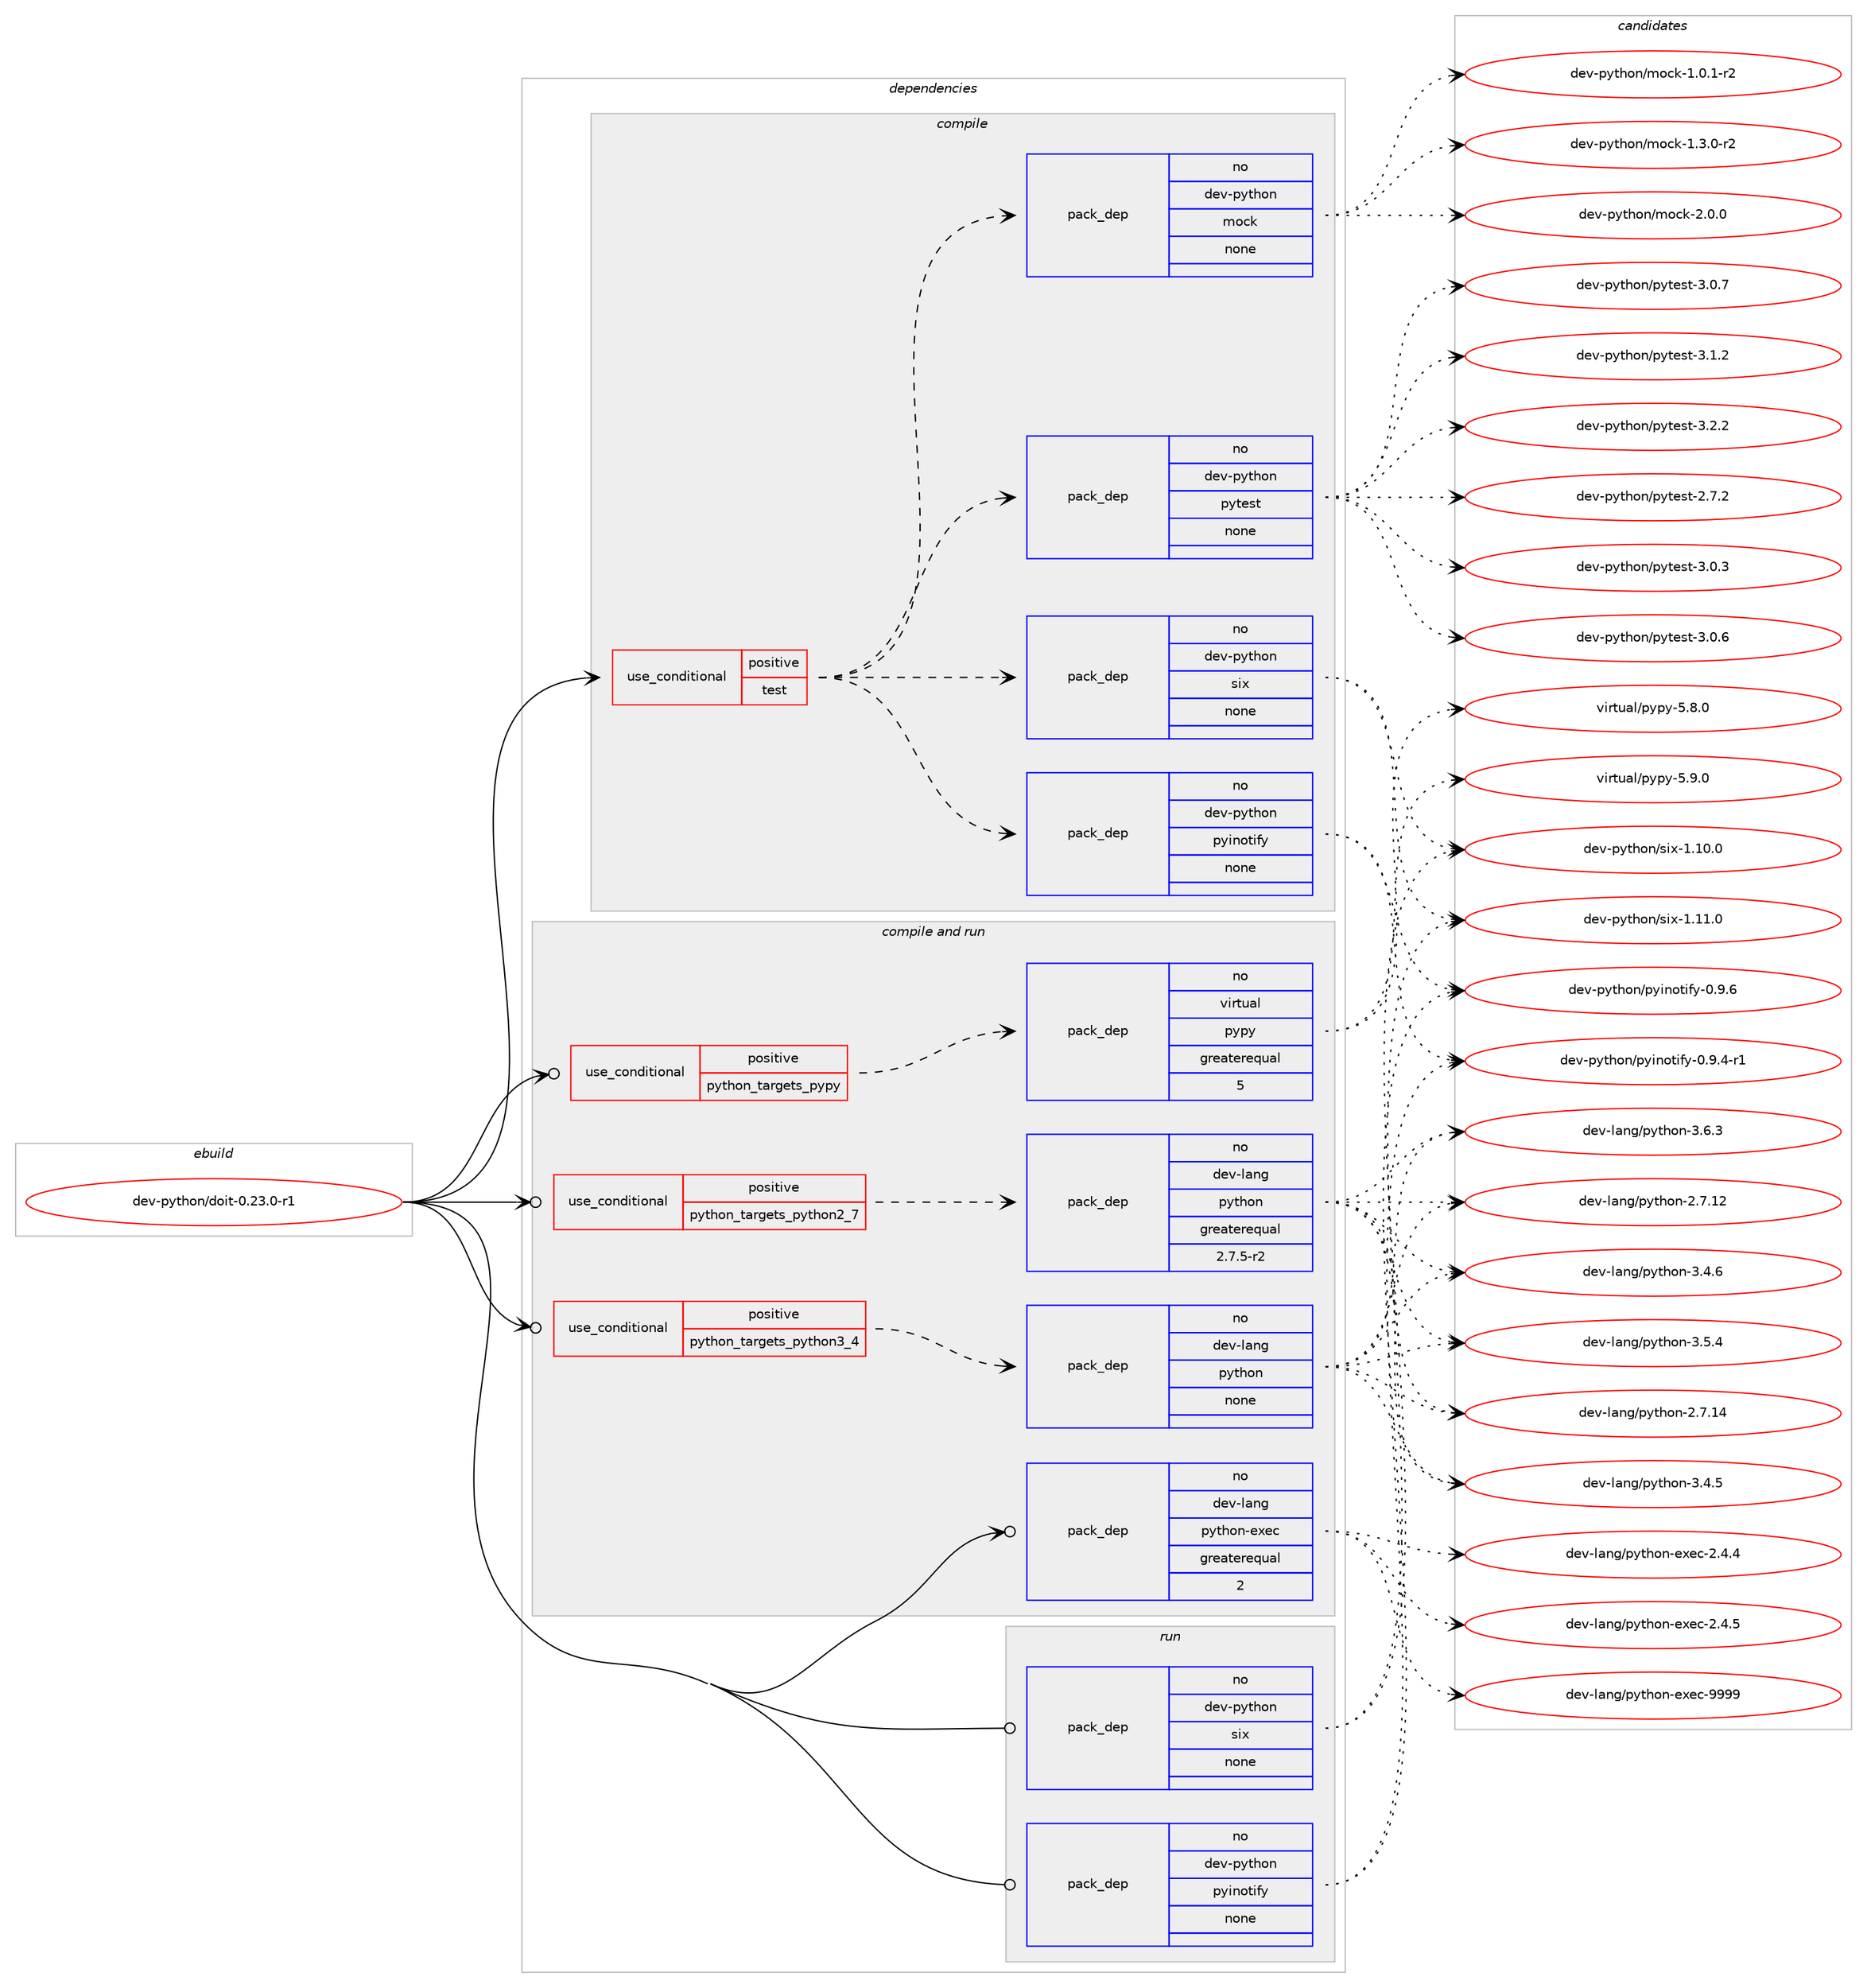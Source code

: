 digraph prolog {

# *************
# Graph options
# *************

newrank=true;
concentrate=true;
compound=true;
graph [rankdir=LR,fontname=Helvetica,fontsize=10,ranksep=1.5];#, ranksep=2.5, nodesep=0.2];
edge  [arrowhead=vee];
node  [fontname=Helvetica,fontsize=10];

# **********
# The ebuild
# **********

subgraph cluster_leftcol {
color=gray;
rank=same;
label=<<i>ebuild</i>>;
id [label="dev-python/doit-0.23.0-r1", color=red, width=4, href="../dev-python/doit-0.23.0-r1.svg"];
}

# ****************
# The dependencies
# ****************

subgraph cluster_midcol {
color=gray;
label=<<i>dependencies</i>>;
subgraph cluster_compile {
fillcolor="#eeeeee";
style=filled;
label=<<i>compile</i>>;
subgraph cond32176 {
dependency155304 [label=<<TABLE BORDER="0" CELLBORDER="1" CELLSPACING="0" CELLPADDING="4"><TR><TD ROWSPAN="3" CELLPADDING="10">use_conditional</TD></TR><TR><TD>positive</TD></TR><TR><TD>test</TD></TR></TABLE>>, shape=none, color=red];
subgraph pack119296 {
dependency155305 [label=<<TABLE BORDER="0" CELLBORDER="1" CELLSPACING="0" CELLPADDING="4" WIDTH="220"><TR><TD ROWSPAN="6" CELLPADDING="30">pack_dep</TD></TR><TR><TD WIDTH="110">no</TD></TR><TR><TD>dev-python</TD></TR><TR><TD>pyinotify</TD></TR><TR><TD>none</TD></TR><TR><TD></TD></TR></TABLE>>, shape=none, color=blue];
}
dependency155304:e -> dependency155305:w [weight=20,style="dashed",arrowhead="vee"];
subgraph pack119297 {
dependency155306 [label=<<TABLE BORDER="0" CELLBORDER="1" CELLSPACING="0" CELLPADDING="4" WIDTH="220"><TR><TD ROWSPAN="6" CELLPADDING="30">pack_dep</TD></TR><TR><TD WIDTH="110">no</TD></TR><TR><TD>dev-python</TD></TR><TR><TD>six</TD></TR><TR><TD>none</TD></TR><TR><TD></TD></TR></TABLE>>, shape=none, color=blue];
}
dependency155304:e -> dependency155306:w [weight=20,style="dashed",arrowhead="vee"];
subgraph pack119298 {
dependency155307 [label=<<TABLE BORDER="0" CELLBORDER="1" CELLSPACING="0" CELLPADDING="4" WIDTH="220"><TR><TD ROWSPAN="6" CELLPADDING="30">pack_dep</TD></TR><TR><TD WIDTH="110">no</TD></TR><TR><TD>dev-python</TD></TR><TR><TD>pytest</TD></TR><TR><TD>none</TD></TR><TR><TD></TD></TR></TABLE>>, shape=none, color=blue];
}
dependency155304:e -> dependency155307:w [weight=20,style="dashed",arrowhead="vee"];
subgraph pack119299 {
dependency155308 [label=<<TABLE BORDER="0" CELLBORDER="1" CELLSPACING="0" CELLPADDING="4" WIDTH="220"><TR><TD ROWSPAN="6" CELLPADDING="30">pack_dep</TD></TR><TR><TD WIDTH="110">no</TD></TR><TR><TD>dev-python</TD></TR><TR><TD>mock</TD></TR><TR><TD>none</TD></TR><TR><TD></TD></TR></TABLE>>, shape=none, color=blue];
}
dependency155304:e -> dependency155308:w [weight=20,style="dashed",arrowhead="vee"];
}
id:e -> dependency155304:w [weight=20,style="solid",arrowhead="vee"];
}
subgraph cluster_compileandrun {
fillcolor="#eeeeee";
style=filled;
label=<<i>compile and run</i>>;
subgraph cond32177 {
dependency155309 [label=<<TABLE BORDER="0" CELLBORDER="1" CELLSPACING="0" CELLPADDING="4"><TR><TD ROWSPAN="3" CELLPADDING="10">use_conditional</TD></TR><TR><TD>positive</TD></TR><TR><TD>python_targets_pypy</TD></TR></TABLE>>, shape=none, color=red];
subgraph pack119300 {
dependency155310 [label=<<TABLE BORDER="0" CELLBORDER="1" CELLSPACING="0" CELLPADDING="4" WIDTH="220"><TR><TD ROWSPAN="6" CELLPADDING="30">pack_dep</TD></TR><TR><TD WIDTH="110">no</TD></TR><TR><TD>virtual</TD></TR><TR><TD>pypy</TD></TR><TR><TD>greaterequal</TD></TR><TR><TD>5</TD></TR></TABLE>>, shape=none, color=blue];
}
dependency155309:e -> dependency155310:w [weight=20,style="dashed",arrowhead="vee"];
}
id:e -> dependency155309:w [weight=20,style="solid",arrowhead="odotvee"];
subgraph cond32178 {
dependency155311 [label=<<TABLE BORDER="0" CELLBORDER="1" CELLSPACING="0" CELLPADDING="4"><TR><TD ROWSPAN="3" CELLPADDING="10">use_conditional</TD></TR><TR><TD>positive</TD></TR><TR><TD>python_targets_python2_7</TD></TR></TABLE>>, shape=none, color=red];
subgraph pack119301 {
dependency155312 [label=<<TABLE BORDER="0" CELLBORDER="1" CELLSPACING="0" CELLPADDING="4" WIDTH="220"><TR><TD ROWSPAN="6" CELLPADDING="30">pack_dep</TD></TR><TR><TD WIDTH="110">no</TD></TR><TR><TD>dev-lang</TD></TR><TR><TD>python</TD></TR><TR><TD>greaterequal</TD></TR><TR><TD>2.7.5-r2</TD></TR></TABLE>>, shape=none, color=blue];
}
dependency155311:e -> dependency155312:w [weight=20,style="dashed",arrowhead="vee"];
}
id:e -> dependency155311:w [weight=20,style="solid",arrowhead="odotvee"];
subgraph cond32179 {
dependency155313 [label=<<TABLE BORDER="0" CELLBORDER="1" CELLSPACING="0" CELLPADDING="4"><TR><TD ROWSPAN="3" CELLPADDING="10">use_conditional</TD></TR><TR><TD>positive</TD></TR><TR><TD>python_targets_python3_4</TD></TR></TABLE>>, shape=none, color=red];
subgraph pack119302 {
dependency155314 [label=<<TABLE BORDER="0" CELLBORDER="1" CELLSPACING="0" CELLPADDING="4" WIDTH="220"><TR><TD ROWSPAN="6" CELLPADDING="30">pack_dep</TD></TR><TR><TD WIDTH="110">no</TD></TR><TR><TD>dev-lang</TD></TR><TR><TD>python</TD></TR><TR><TD>none</TD></TR><TR><TD></TD></TR></TABLE>>, shape=none, color=blue];
}
dependency155313:e -> dependency155314:w [weight=20,style="dashed",arrowhead="vee"];
}
id:e -> dependency155313:w [weight=20,style="solid",arrowhead="odotvee"];
subgraph pack119303 {
dependency155315 [label=<<TABLE BORDER="0" CELLBORDER="1" CELLSPACING="0" CELLPADDING="4" WIDTH="220"><TR><TD ROWSPAN="6" CELLPADDING="30">pack_dep</TD></TR><TR><TD WIDTH="110">no</TD></TR><TR><TD>dev-lang</TD></TR><TR><TD>python-exec</TD></TR><TR><TD>greaterequal</TD></TR><TR><TD>2</TD></TR></TABLE>>, shape=none, color=blue];
}
id:e -> dependency155315:w [weight=20,style="solid",arrowhead="odotvee"];
}
subgraph cluster_run {
fillcolor="#eeeeee";
style=filled;
label=<<i>run</i>>;
subgraph pack119304 {
dependency155316 [label=<<TABLE BORDER="0" CELLBORDER="1" CELLSPACING="0" CELLPADDING="4" WIDTH="220"><TR><TD ROWSPAN="6" CELLPADDING="30">pack_dep</TD></TR><TR><TD WIDTH="110">no</TD></TR><TR><TD>dev-python</TD></TR><TR><TD>pyinotify</TD></TR><TR><TD>none</TD></TR><TR><TD></TD></TR></TABLE>>, shape=none, color=blue];
}
id:e -> dependency155316:w [weight=20,style="solid",arrowhead="odot"];
subgraph pack119305 {
dependency155317 [label=<<TABLE BORDER="0" CELLBORDER="1" CELLSPACING="0" CELLPADDING="4" WIDTH="220"><TR><TD ROWSPAN="6" CELLPADDING="30">pack_dep</TD></TR><TR><TD WIDTH="110">no</TD></TR><TR><TD>dev-python</TD></TR><TR><TD>six</TD></TR><TR><TD>none</TD></TR><TR><TD></TD></TR></TABLE>>, shape=none, color=blue];
}
id:e -> dependency155317:w [weight=20,style="solid",arrowhead="odot"];
}
}

# **************
# The candidates
# **************

subgraph cluster_choices {
rank=same;
color=gray;
label=<<i>candidates</i>>;

subgraph choice119296 {
color=black;
nodesep=1;
choice10010111845112121116104111110471121211051101111161051021214548465746524511449 [label="dev-python/pyinotify-0.9.4-r1", color=red, width=4,href="../dev-python/pyinotify-0.9.4-r1.svg"];
choice1001011184511212111610411111047112121105110111116105102121454846574654 [label="dev-python/pyinotify-0.9.6", color=red, width=4,href="../dev-python/pyinotify-0.9.6.svg"];
dependency155305:e -> choice10010111845112121116104111110471121211051101111161051021214548465746524511449:w [style=dotted,weight="100"];
dependency155305:e -> choice1001011184511212111610411111047112121105110111116105102121454846574654:w [style=dotted,weight="100"];
}
subgraph choice119297 {
color=black;
nodesep=1;
choice100101118451121211161041111104711510512045494649484648 [label="dev-python/six-1.10.0", color=red, width=4,href="../dev-python/six-1.10.0.svg"];
choice100101118451121211161041111104711510512045494649494648 [label="dev-python/six-1.11.0", color=red, width=4,href="../dev-python/six-1.11.0.svg"];
dependency155306:e -> choice100101118451121211161041111104711510512045494649484648:w [style=dotted,weight="100"];
dependency155306:e -> choice100101118451121211161041111104711510512045494649494648:w [style=dotted,weight="100"];
}
subgraph choice119298 {
color=black;
nodesep=1;
choice1001011184511212111610411111047112121116101115116455046554650 [label="dev-python/pytest-2.7.2", color=red, width=4,href="../dev-python/pytest-2.7.2.svg"];
choice1001011184511212111610411111047112121116101115116455146484651 [label="dev-python/pytest-3.0.3", color=red, width=4,href="../dev-python/pytest-3.0.3.svg"];
choice1001011184511212111610411111047112121116101115116455146484654 [label="dev-python/pytest-3.0.6", color=red, width=4,href="../dev-python/pytest-3.0.6.svg"];
choice1001011184511212111610411111047112121116101115116455146484655 [label="dev-python/pytest-3.0.7", color=red, width=4,href="../dev-python/pytest-3.0.7.svg"];
choice1001011184511212111610411111047112121116101115116455146494650 [label="dev-python/pytest-3.1.2", color=red, width=4,href="../dev-python/pytest-3.1.2.svg"];
choice1001011184511212111610411111047112121116101115116455146504650 [label="dev-python/pytest-3.2.2", color=red, width=4,href="../dev-python/pytest-3.2.2.svg"];
dependency155307:e -> choice1001011184511212111610411111047112121116101115116455046554650:w [style=dotted,weight="100"];
dependency155307:e -> choice1001011184511212111610411111047112121116101115116455146484651:w [style=dotted,weight="100"];
dependency155307:e -> choice1001011184511212111610411111047112121116101115116455146484654:w [style=dotted,weight="100"];
dependency155307:e -> choice1001011184511212111610411111047112121116101115116455146484655:w [style=dotted,weight="100"];
dependency155307:e -> choice1001011184511212111610411111047112121116101115116455146494650:w [style=dotted,weight="100"];
dependency155307:e -> choice1001011184511212111610411111047112121116101115116455146504650:w [style=dotted,weight="100"];
}
subgraph choice119299 {
color=black;
nodesep=1;
choice1001011184511212111610411111047109111991074549464846494511450 [label="dev-python/mock-1.0.1-r2", color=red, width=4,href="../dev-python/mock-1.0.1-r2.svg"];
choice1001011184511212111610411111047109111991074549465146484511450 [label="dev-python/mock-1.3.0-r2", color=red, width=4,href="../dev-python/mock-1.3.0-r2.svg"];
choice100101118451121211161041111104710911199107455046484648 [label="dev-python/mock-2.0.0", color=red, width=4,href="../dev-python/mock-2.0.0.svg"];
dependency155308:e -> choice1001011184511212111610411111047109111991074549464846494511450:w [style=dotted,weight="100"];
dependency155308:e -> choice1001011184511212111610411111047109111991074549465146484511450:w [style=dotted,weight="100"];
dependency155308:e -> choice100101118451121211161041111104710911199107455046484648:w [style=dotted,weight="100"];
}
subgraph choice119300 {
color=black;
nodesep=1;
choice1181051141161179710847112121112121455346564648 [label="virtual/pypy-5.8.0", color=red, width=4,href="../virtual/pypy-5.8.0.svg"];
choice1181051141161179710847112121112121455346574648 [label="virtual/pypy-5.9.0", color=red, width=4,href="../virtual/pypy-5.9.0.svg"];
dependency155310:e -> choice1181051141161179710847112121112121455346564648:w [style=dotted,weight="100"];
dependency155310:e -> choice1181051141161179710847112121112121455346574648:w [style=dotted,weight="100"];
}
subgraph choice119301 {
color=black;
nodesep=1;
choice10010111845108971101034711212111610411111045504655464950 [label="dev-lang/python-2.7.12", color=red, width=4,href="../dev-lang/python-2.7.12.svg"];
choice10010111845108971101034711212111610411111045504655464952 [label="dev-lang/python-2.7.14", color=red, width=4,href="../dev-lang/python-2.7.14.svg"];
choice100101118451089711010347112121116104111110455146524653 [label="dev-lang/python-3.4.5", color=red, width=4,href="../dev-lang/python-3.4.5.svg"];
choice100101118451089711010347112121116104111110455146524654 [label="dev-lang/python-3.4.6", color=red, width=4,href="../dev-lang/python-3.4.6.svg"];
choice100101118451089711010347112121116104111110455146534652 [label="dev-lang/python-3.5.4", color=red, width=4,href="../dev-lang/python-3.5.4.svg"];
choice100101118451089711010347112121116104111110455146544651 [label="dev-lang/python-3.6.3", color=red, width=4,href="../dev-lang/python-3.6.3.svg"];
dependency155312:e -> choice10010111845108971101034711212111610411111045504655464950:w [style=dotted,weight="100"];
dependency155312:e -> choice10010111845108971101034711212111610411111045504655464952:w [style=dotted,weight="100"];
dependency155312:e -> choice100101118451089711010347112121116104111110455146524653:w [style=dotted,weight="100"];
dependency155312:e -> choice100101118451089711010347112121116104111110455146524654:w [style=dotted,weight="100"];
dependency155312:e -> choice100101118451089711010347112121116104111110455146534652:w [style=dotted,weight="100"];
dependency155312:e -> choice100101118451089711010347112121116104111110455146544651:w [style=dotted,weight="100"];
}
subgraph choice119302 {
color=black;
nodesep=1;
choice10010111845108971101034711212111610411111045504655464950 [label="dev-lang/python-2.7.12", color=red, width=4,href="../dev-lang/python-2.7.12.svg"];
choice10010111845108971101034711212111610411111045504655464952 [label="dev-lang/python-2.7.14", color=red, width=4,href="../dev-lang/python-2.7.14.svg"];
choice100101118451089711010347112121116104111110455146524653 [label="dev-lang/python-3.4.5", color=red, width=4,href="../dev-lang/python-3.4.5.svg"];
choice100101118451089711010347112121116104111110455146524654 [label="dev-lang/python-3.4.6", color=red, width=4,href="../dev-lang/python-3.4.6.svg"];
choice100101118451089711010347112121116104111110455146534652 [label="dev-lang/python-3.5.4", color=red, width=4,href="../dev-lang/python-3.5.4.svg"];
choice100101118451089711010347112121116104111110455146544651 [label="dev-lang/python-3.6.3", color=red, width=4,href="../dev-lang/python-3.6.3.svg"];
dependency155314:e -> choice10010111845108971101034711212111610411111045504655464950:w [style=dotted,weight="100"];
dependency155314:e -> choice10010111845108971101034711212111610411111045504655464952:w [style=dotted,weight="100"];
dependency155314:e -> choice100101118451089711010347112121116104111110455146524653:w [style=dotted,weight="100"];
dependency155314:e -> choice100101118451089711010347112121116104111110455146524654:w [style=dotted,weight="100"];
dependency155314:e -> choice100101118451089711010347112121116104111110455146534652:w [style=dotted,weight="100"];
dependency155314:e -> choice100101118451089711010347112121116104111110455146544651:w [style=dotted,weight="100"];
}
subgraph choice119303 {
color=black;
nodesep=1;
choice1001011184510897110103471121211161041111104510112010199455046524652 [label="dev-lang/python-exec-2.4.4", color=red, width=4,href="../dev-lang/python-exec-2.4.4.svg"];
choice1001011184510897110103471121211161041111104510112010199455046524653 [label="dev-lang/python-exec-2.4.5", color=red, width=4,href="../dev-lang/python-exec-2.4.5.svg"];
choice10010111845108971101034711212111610411111045101120101994557575757 [label="dev-lang/python-exec-9999", color=red, width=4,href="../dev-lang/python-exec-9999.svg"];
dependency155315:e -> choice1001011184510897110103471121211161041111104510112010199455046524652:w [style=dotted,weight="100"];
dependency155315:e -> choice1001011184510897110103471121211161041111104510112010199455046524653:w [style=dotted,weight="100"];
dependency155315:e -> choice10010111845108971101034711212111610411111045101120101994557575757:w [style=dotted,weight="100"];
}
subgraph choice119304 {
color=black;
nodesep=1;
choice10010111845112121116104111110471121211051101111161051021214548465746524511449 [label="dev-python/pyinotify-0.9.4-r1", color=red, width=4,href="../dev-python/pyinotify-0.9.4-r1.svg"];
choice1001011184511212111610411111047112121105110111116105102121454846574654 [label="dev-python/pyinotify-0.9.6", color=red, width=4,href="../dev-python/pyinotify-0.9.6.svg"];
dependency155316:e -> choice10010111845112121116104111110471121211051101111161051021214548465746524511449:w [style=dotted,weight="100"];
dependency155316:e -> choice1001011184511212111610411111047112121105110111116105102121454846574654:w [style=dotted,weight="100"];
}
subgraph choice119305 {
color=black;
nodesep=1;
choice100101118451121211161041111104711510512045494649484648 [label="dev-python/six-1.10.0", color=red, width=4,href="../dev-python/six-1.10.0.svg"];
choice100101118451121211161041111104711510512045494649494648 [label="dev-python/six-1.11.0", color=red, width=4,href="../dev-python/six-1.11.0.svg"];
dependency155317:e -> choice100101118451121211161041111104711510512045494649484648:w [style=dotted,weight="100"];
dependency155317:e -> choice100101118451121211161041111104711510512045494649494648:w [style=dotted,weight="100"];
}
}

}

